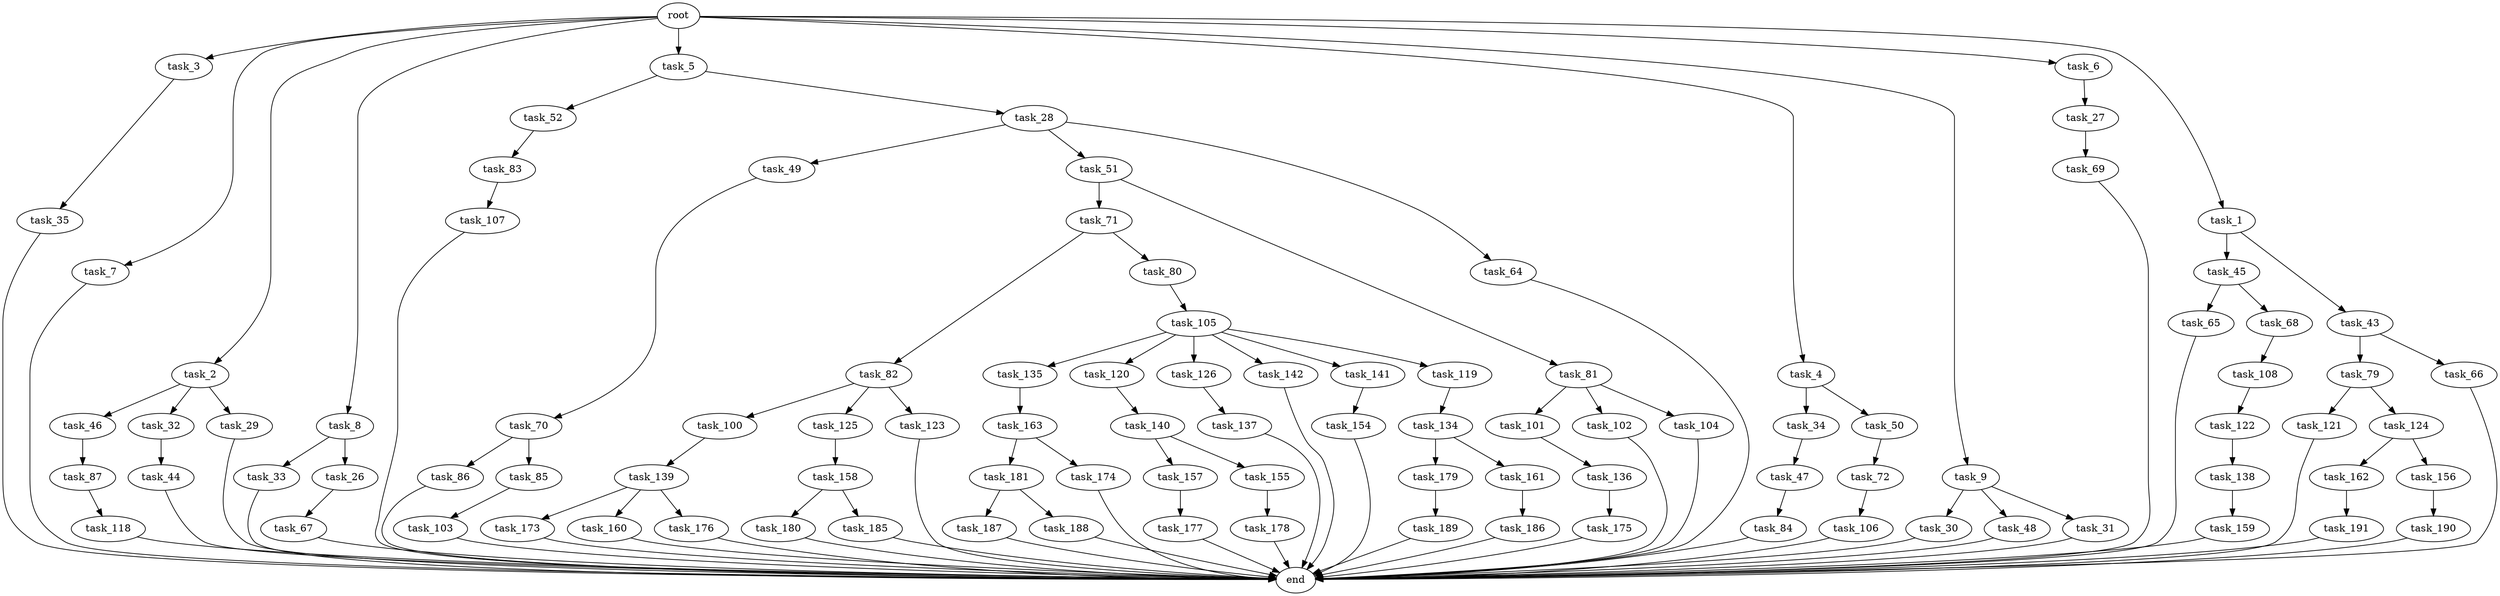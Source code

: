 digraph G {
  task_173 [size="3435973836.800000"];
  task_65 [size="30923764531.200001"];
  task_45 [size="3435973836.800000"];
  task_100 [size="21474836480.000000"];
  task_47 [size="21474836480.000000"];
  task_179 [size="13743895347.200001"];
  task_3 [size="102.400000"];
  task_7 [size="102.400000"];
  task_30 [size="54975581388.800003"];
  task_2 [size="102.400000"];
  end [size="0.000000"];
  task_8 [size="102.400000"];
  task_44 [size="21474836480.000000"];
  task_163 [size="21474836480.000000"];
  task_69 [size="85899345920.000000"];
  task_84 [size="7730941132.800000"];
  task_49 [size="7730941132.800000"];
  task_187 [size="7730941132.800000"];
  task_86 [size="42090679500.800003"];
  task_177 [size="30923764531.200001"];
  task_34 [size="69578470195.199997"];
  task_33 [size="3435973836.800000"];
  task_118 [size="21474836480.000000"];
  task_189 [size="30923764531.200001"];
  task_71 [size="21474836480.000000"];
  task_160 [size="3435973836.800000"];
  task_105 [size="54975581388.800003"];
  task_135 [size="30923764531.200001"];
  task_5 [size="102.400000"];
  task_48 [size="54975581388.800003"];
  task_4 [size="102.400000"];
  task_157 [size="54975581388.800003"];
  task_79 [size="30923764531.200001"];
  task_176 [size="3435973836.800000"];
  task_181 [size="85899345920.000000"];
  task_120 [size="30923764531.200001"];
  task_31 [size="54975581388.800003"];
  task_82 [size="7730941132.800000"];
  task_50 [size="69578470195.199997"];
  task_161 [size="13743895347.200001"];
  task_83 [size="21474836480.000000"];
  task_191 [size="54975581388.800003"];
  task_103 [size="3435973836.800000"];
  task_134 [size="54975581388.800003"];
  task_9 [size="102.400000"];
  task_46 [size="30923764531.200001"];
  task_175 [size="85899345920.000000"];
  task_121 [size="3435973836.800000"];
  task_186 [size="30923764531.200001"];
  task_107 [size="54975581388.800003"];
  task_126 [size="30923764531.200001"];
  task_27 [size="54975581388.800003"];
  task_43 [size="3435973836.800000"];
  task_6 [size="102.400000"];
  task_80 [size="7730941132.800000"];
  task_51 [size="7730941132.800000"];
  task_66 [size="30923764531.200001"];
  task_142 [size="30923764531.200001"];
  root [size="0.000000"];
  task_136 [size="3435973836.800000"];
  task_32 [size="30923764531.200001"];
  task_141 [size="30923764531.200001"];
  task_188 [size="7730941132.800000"];
  task_72 [size="42090679500.800003"];
  task_180 [size="3435973836.800000"];
  task_81 [size="21474836480.000000"];
  task_26 [size="3435973836.800000"];
  task_154 [size="7730941132.800000"];
  task_140 [size="54975581388.800003"];
  task_87 [size="13743895347.200001"];
  task_29 [size="30923764531.200001"];
  task_106 [size="13743895347.200001"];
  task_122 [size="30923764531.200001"];
  task_119 [size="30923764531.200001"];
  task_85 [size="42090679500.800003"];
  task_52 [size="85899345920.000000"];
  task_162 [size="30923764531.200001"];
  task_101 [size="54975581388.800003"];
  task_35 [size="21474836480.000000"];
  task_28 [size="85899345920.000000"];
  task_67 [size="69578470195.199997"];
  task_178 [size="85899345920.000000"];
  task_159 [size="54975581388.800003"];
  task_125 [size="21474836480.000000"];
  task_102 [size="54975581388.800003"];
  task_155 [size="54975581388.800003"];
  task_124 [size="3435973836.800000"];
  task_137 [size="13743895347.200001"];
  task_138 [size="42090679500.800003"];
  task_139 [size="3435973836.800000"];
  task_190 [size="69578470195.199997"];
  task_156 [size="30923764531.200001"];
  task_1 [size="102.400000"];
  task_108 [size="30923764531.200001"];
  task_185 [size="3435973836.800000"];
  task_68 [size="30923764531.200001"];
  task_104 [size="54975581388.800003"];
  task_70 [size="54975581388.800003"];
  task_174 [size="85899345920.000000"];
  task_64 [size="7730941132.800000"];
  task_123 [size="21474836480.000000"];
  task_158 [size="69578470195.199997"];

  task_173 -> end [size="1.000000"];
  task_65 -> end [size="1.000000"];
  task_45 -> task_65 [size="301989888.000000"];
  task_45 -> task_68 [size="301989888.000000"];
  task_100 -> task_139 [size="33554432.000000"];
  task_47 -> task_84 [size="75497472.000000"];
  task_179 -> task_189 [size="301989888.000000"];
  task_3 -> task_35 [size="209715200.000000"];
  task_7 -> end [size="1.000000"];
  task_30 -> end [size="1.000000"];
  task_2 -> task_29 [size="301989888.000000"];
  task_2 -> task_32 [size="301989888.000000"];
  task_2 -> task_46 [size="301989888.000000"];
  task_8 -> task_26 [size="33554432.000000"];
  task_8 -> task_33 [size="33554432.000000"];
  task_44 -> end [size="1.000000"];
  task_163 -> task_181 [size="838860800.000000"];
  task_163 -> task_174 [size="838860800.000000"];
  task_69 -> end [size="1.000000"];
  task_84 -> end [size="1.000000"];
  task_49 -> task_70 [size="536870912.000000"];
  task_187 -> end [size="1.000000"];
  task_86 -> end [size="1.000000"];
  task_177 -> end [size="1.000000"];
  task_34 -> task_47 [size="209715200.000000"];
  task_33 -> end [size="1.000000"];
  task_118 -> end [size="1.000000"];
  task_189 -> end [size="1.000000"];
  task_71 -> task_80 [size="75497472.000000"];
  task_71 -> task_82 [size="75497472.000000"];
  task_160 -> end [size="1.000000"];
  task_105 -> task_119 [size="301989888.000000"];
  task_105 -> task_135 [size="301989888.000000"];
  task_105 -> task_126 [size="301989888.000000"];
  task_105 -> task_141 [size="301989888.000000"];
  task_105 -> task_120 [size="301989888.000000"];
  task_105 -> task_142 [size="301989888.000000"];
  task_135 -> task_163 [size="209715200.000000"];
  task_5 -> task_28 [size="838860800.000000"];
  task_5 -> task_52 [size="838860800.000000"];
  task_48 -> end [size="1.000000"];
  task_4 -> task_50 [size="679477248.000000"];
  task_4 -> task_34 [size="679477248.000000"];
  task_157 -> task_177 [size="301989888.000000"];
  task_79 -> task_124 [size="33554432.000000"];
  task_79 -> task_121 [size="33554432.000000"];
  task_176 -> end [size="1.000000"];
  task_181 -> task_188 [size="75497472.000000"];
  task_181 -> task_187 [size="75497472.000000"];
  task_120 -> task_140 [size="536870912.000000"];
  task_31 -> end [size="1.000000"];
  task_82 -> task_100 [size="209715200.000000"];
  task_82 -> task_125 [size="209715200.000000"];
  task_82 -> task_123 [size="209715200.000000"];
  task_50 -> task_72 [size="411041792.000000"];
  task_161 -> task_186 [size="301989888.000000"];
  task_83 -> task_107 [size="536870912.000000"];
  task_191 -> end [size="1.000000"];
  task_103 -> end [size="1.000000"];
  task_134 -> task_161 [size="134217728.000000"];
  task_134 -> task_179 [size="134217728.000000"];
  task_9 -> task_30 [size="536870912.000000"];
  task_9 -> task_31 [size="536870912.000000"];
  task_9 -> task_48 [size="536870912.000000"];
  task_46 -> task_87 [size="134217728.000000"];
  task_175 -> end [size="1.000000"];
  task_121 -> end [size="1.000000"];
  task_186 -> end [size="1.000000"];
  task_107 -> end [size="1.000000"];
  task_126 -> task_137 [size="134217728.000000"];
  task_27 -> task_69 [size="838860800.000000"];
  task_43 -> task_79 [size="301989888.000000"];
  task_43 -> task_66 [size="301989888.000000"];
  task_6 -> task_27 [size="536870912.000000"];
  task_80 -> task_105 [size="536870912.000000"];
  task_51 -> task_71 [size="209715200.000000"];
  task_51 -> task_81 [size="209715200.000000"];
  task_66 -> end [size="1.000000"];
  task_142 -> end [size="1.000000"];
  root -> task_8 [size="1.000000"];
  root -> task_9 [size="1.000000"];
  root -> task_3 [size="1.000000"];
  root -> task_7 [size="1.000000"];
  root -> task_6 [size="1.000000"];
  root -> task_1 [size="1.000000"];
  root -> task_5 [size="1.000000"];
  root -> task_2 [size="1.000000"];
  root -> task_4 [size="1.000000"];
  task_136 -> task_175 [size="838860800.000000"];
  task_32 -> task_44 [size="209715200.000000"];
  task_141 -> task_154 [size="75497472.000000"];
  task_188 -> end [size="1.000000"];
  task_72 -> task_106 [size="134217728.000000"];
  task_180 -> end [size="1.000000"];
  task_81 -> task_104 [size="536870912.000000"];
  task_81 -> task_101 [size="536870912.000000"];
  task_81 -> task_102 [size="536870912.000000"];
  task_26 -> task_67 [size="679477248.000000"];
  task_154 -> end [size="1.000000"];
  task_140 -> task_157 [size="536870912.000000"];
  task_140 -> task_155 [size="536870912.000000"];
  task_87 -> task_118 [size="209715200.000000"];
  task_29 -> end [size="1.000000"];
  task_106 -> end [size="1.000000"];
  task_122 -> task_138 [size="411041792.000000"];
  task_119 -> task_134 [size="536870912.000000"];
  task_85 -> task_103 [size="33554432.000000"];
  task_52 -> task_83 [size="209715200.000000"];
  task_162 -> task_191 [size="536870912.000000"];
  task_101 -> task_136 [size="33554432.000000"];
  task_35 -> end [size="1.000000"];
  task_28 -> task_49 [size="75497472.000000"];
  task_28 -> task_51 [size="75497472.000000"];
  task_28 -> task_64 [size="75497472.000000"];
  task_67 -> end [size="1.000000"];
  task_178 -> end [size="1.000000"];
  task_159 -> end [size="1.000000"];
  task_125 -> task_158 [size="679477248.000000"];
  task_102 -> end [size="1.000000"];
  task_155 -> task_178 [size="838860800.000000"];
  task_124 -> task_162 [size="301989888.000000"];
  task_124 -> task_156 [size="301989888.000000"];
  task_137 -> end [size="1.000000"];
  task_138 -> task_159 [size="536870912.000000"];
  task_139 -> task_173 [size="33554432.000000"];
  task_139 -> task_176 [size="33554432.000000"];
  task_139 -> task_160 [size="33554432.000000"];
  task_190 -> end [size="1.000000"];
  task_156 -> task_190 [size="679477248.000000"];
  task_1 -> task_43 [size="33554432.000000"];
  task_1 -> task_45 [size="33554432.000000"];
  task_108 -> task_122 [size="301989888.000000"];
  task_185 -> end [size="1.000000"];
  task_68 -> task_108 [size="301989888.000000"];
  task_104 -> end [size="1.000000"];
  task_70 -> task_85 [size="411041792.000000"];
  task_70 -> task_86 [size="411041792.000000"];
  task_174 -> end [size="1.000000"];
  task_64 -> end [size="1.000000"];
  task_123 -> end [size="1.000000"];
  task_158 -> task_185 [size="33554432.000000"];
  task_158 -> task_180 [size="33554432.000000"];
}
